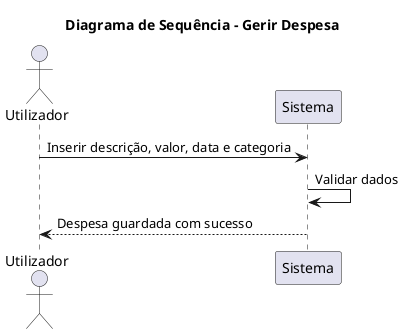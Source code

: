 @startuml
title Diagrama de Sequência – Gerir Despesa

actor "Utilizador" as U
participant "Sistema" as S

U -> S: Inserir descrição, valor, data e categoria
S -> S: Validar dados
S --> U: Despesa guardada com sucesso

@enduml

